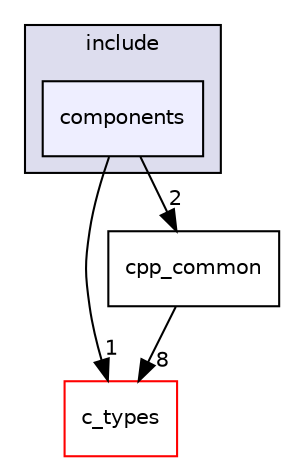 digraph "components" {
  compound=true
  node [ fontsize="10", fontname="Helvetica"];
  edge [ labelfontsize="10", labelfontname="Helvetica"];
  subgraph clusterdir_d44c64559bbebec7f509842c48db8b23 {
    graph [ bgcolor="#ddddee", pencolor="black", label="include" fontname="Helvetica", fontsize="10", URL="dir_d44c64559bbebec7f509842c48db8b23.html"]
  dir_d66e8d5a7776834ccee339fd5fd3e729 [shape=box, label="components", style="filled", fillcolor="#eeeeff", pencolor="black", URL="dir_d66e8d5a7776834ccee339fd5fd3e729.html"];
  }
  dir_d5995d5871f728649bd47ea0d6428e03 [shape=box label="c_types" fillcolor="white" style="filled" color="red" URL="dir_d5995d5871f728649bd47ea0d6428e03.html"];
  dir_f413d2883acb285bdeb0fac3ae939ed0 [shape=box label="cpp_common" URL="dir_f413d2883acb285bdeb0fac3ae939ed0.html"];
  dir_d66e8d5a7776834ccee339fd5fd3e729->dir_d5995d5871f728649bd47ea0d6428e03 [headlabel="1", labeldistance=1.5 headhref="dir_000028_000027.html"];
  dir_d66e8d5a7776834ccee339fd5fd3e729->dir_f413d2883acb285bdeb0fac3ae939ed0 [headlabel="2", labeldistance=1.5 headhref="dir_000028_000014.html"];
  dir_f413d2883acb285bdeb0fac3ae939ed0->dir_d5995d5871f728649bd47ea0d6428e03 [headlabel="8", labeldistance=1.5 headhref="dir_000014_000027.html"];
}
